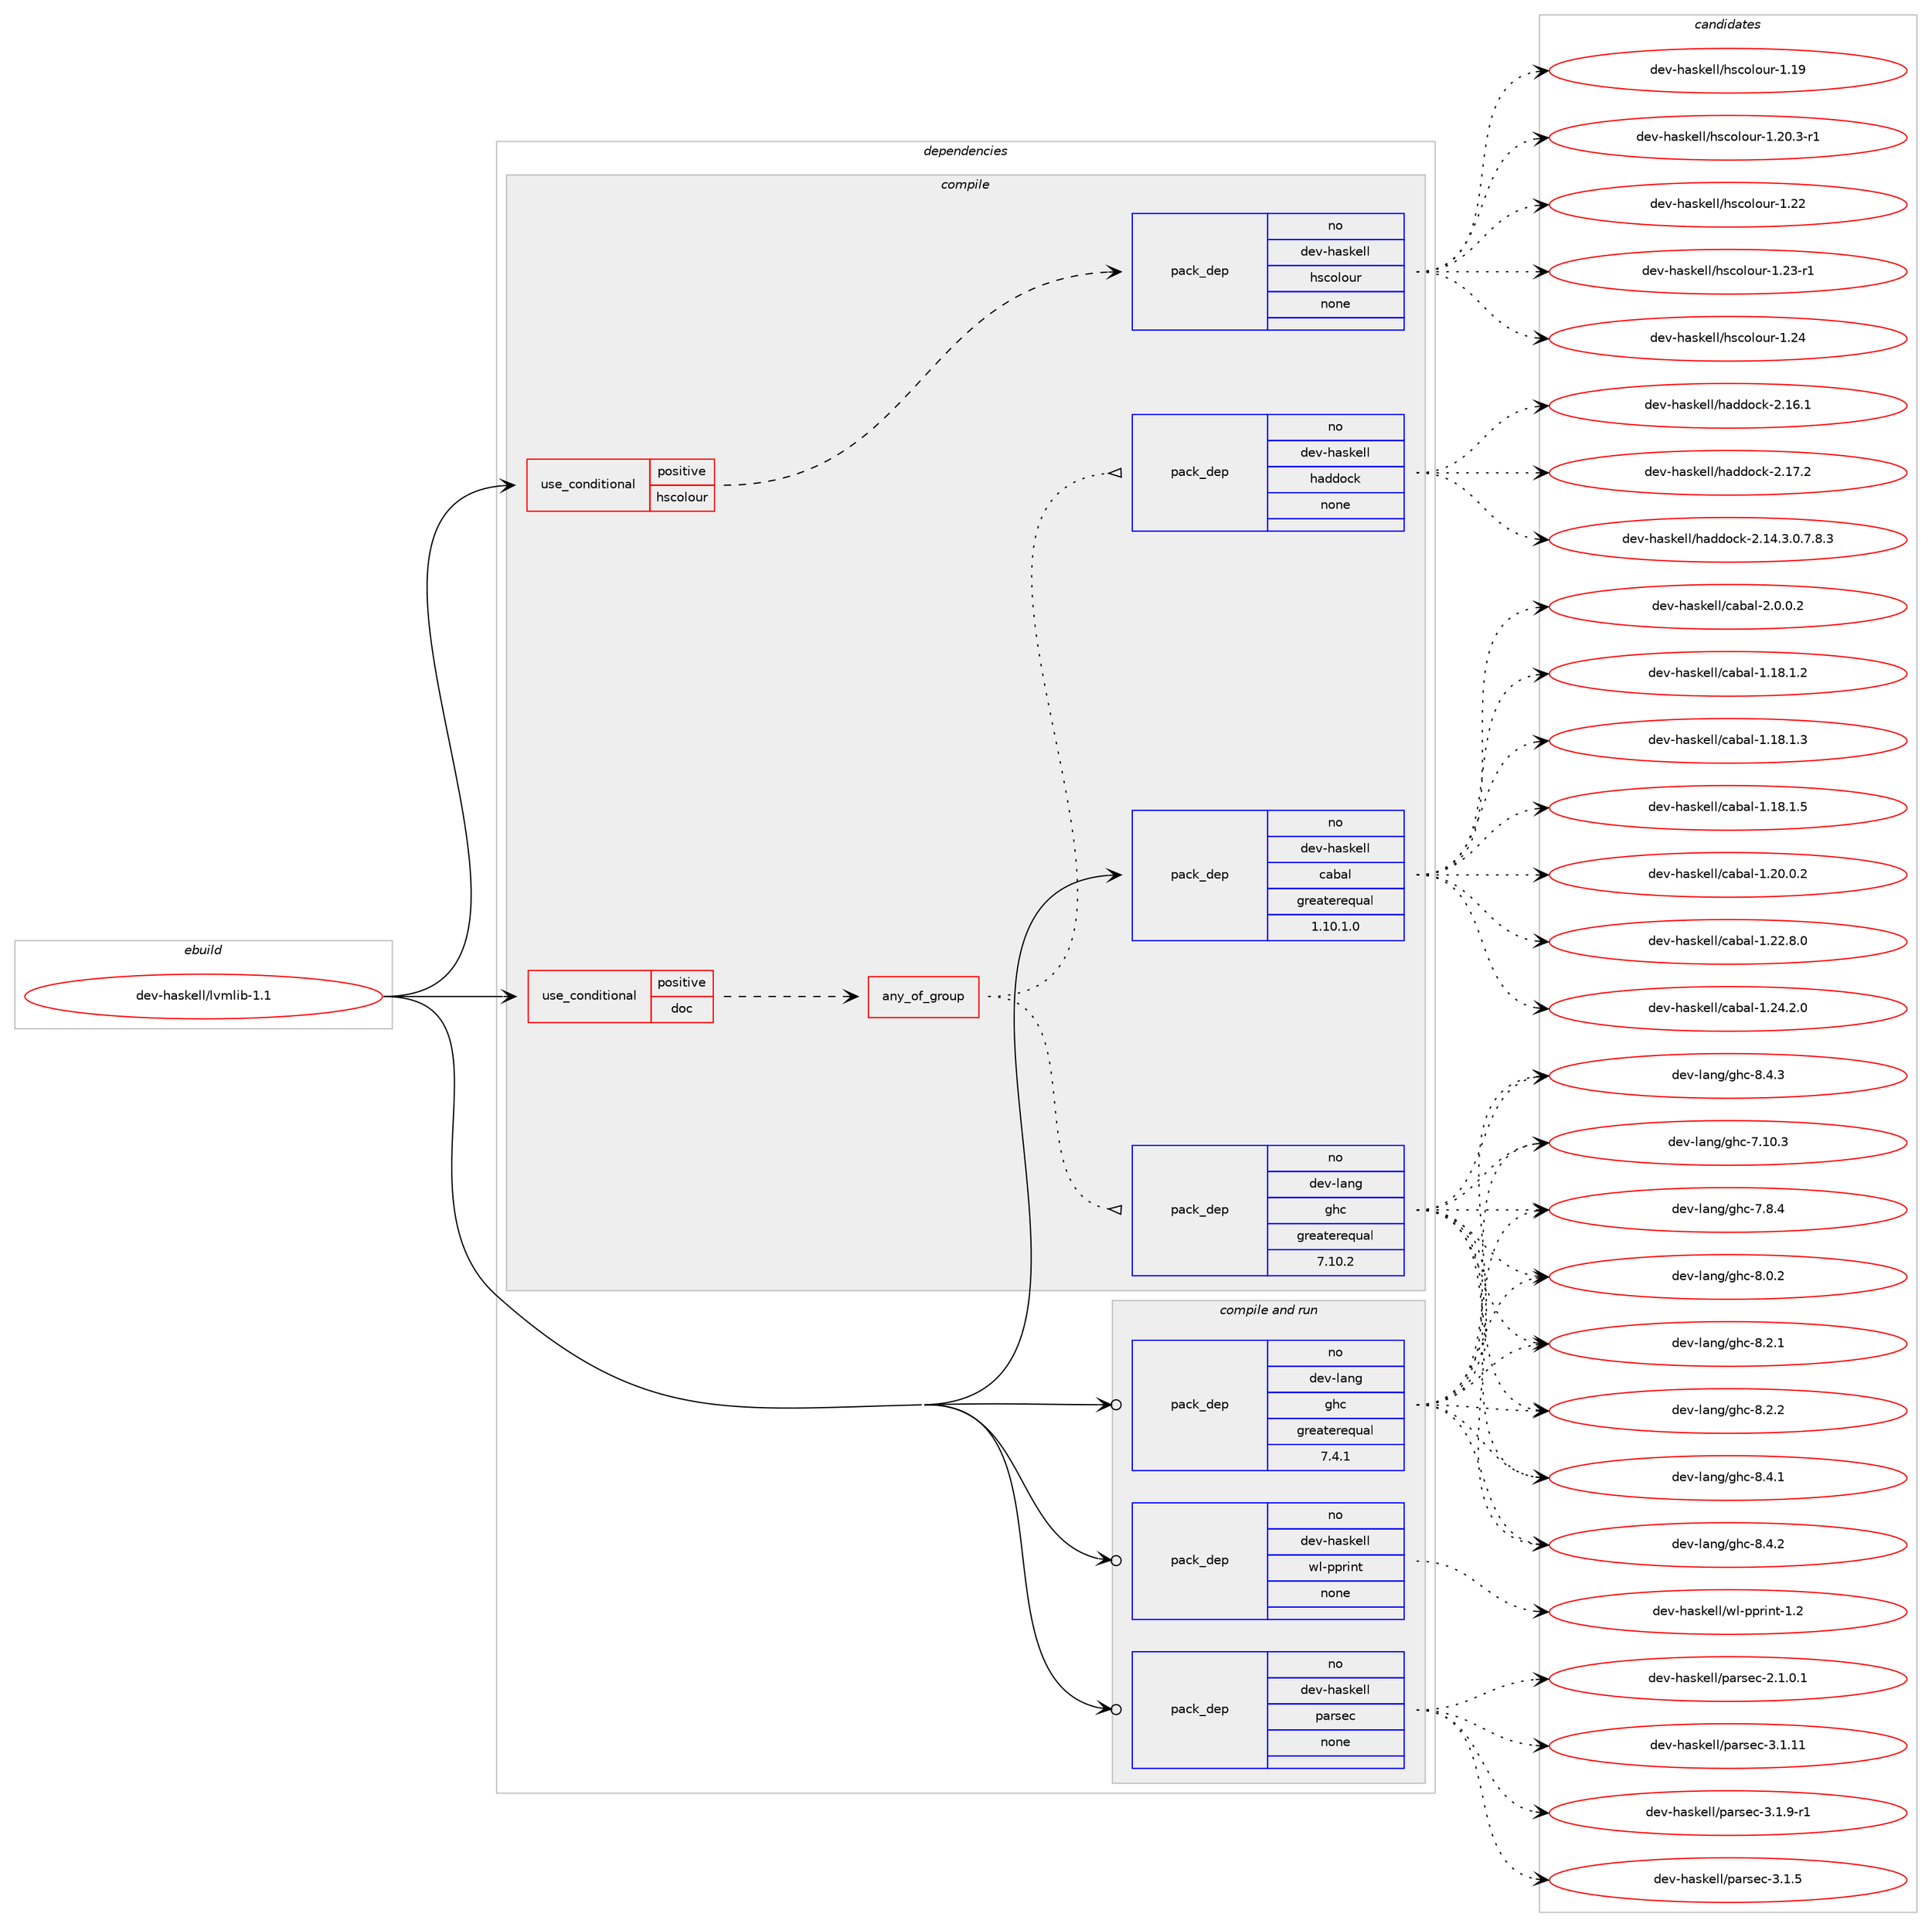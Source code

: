digraph prolog {

# *************
# Graph options
# *************

newrank=true;
concentrate=true;
compound=true;
graph [rankdir=LR,fontname=Helvetica,fontsize=10,ranksep=1.5];#, ranksep=2.5, nodesep=0.2];
edge  [arrowhead=vee];
node  [fontname=Helvetica,fontsize=10];

# **********
# The ebuild
# **********

subgraph cluster_leftcol {
color=gray;
rank=same;
label=<<i>ebuild</i>>;
id [label="dev-haskell/lvmlib-1.1", color=red, width=4, href="../dev-haskell/lvmlib-1.1.svg"];
}

# ****************
# The dependencies
# ****************

subgraph cluster_midcol {
color=gray;
label=<<i>dependencies</i>>;
subgraph cluster_compile {
fillcolor="#eeeeee";
style=filled;
label=<<i>compile</i>>;
subgraph cond360563 {
dependency1338758 [label=<<TABLE BORDER="0" CELLBORDER="1" CELLSPACING="0" CELLPADDING="4"><TR><TD ROWSPAN="3" CELLPADDING="10">use_conditional</TD></TR><TR><TD>positive</TD></TR><TR><TD>doc</TD></TR></TABLE>>, shape=none, color=red];
subgraph any21208 {
dependency1338759 [label=<<TABLE BORDER="0" CELLBORDER="1" CELLSPACING="0" CELLPADDING="4"><TR><TD CELLPADDING="10">any_of_group</TD></TR></TABLE>>, shape=none, color=red];subgraph pack956435 {
dependency1338760 [label=<<TABLE BORDER="0" CELLBORDER="1" CELLSPACING="0" CELLPADDING="4" WIDTH="220"><TR><TD ROWSPAN="6" CELLPADDING="30">pack_dep</TD></TR><TR><TD WIDTH="110">no</TD></TR><TR><TD>dev-haskell</TD></TR><TR><TD>haddock</TD></TR><TR><TD>none</TD></TR><TR><TD></TD></TR></TABLE>>, shape=none, color=blue];
}
dependency1338759:e -> dependency1338760:w [weight=20,style="dotted",arrowhead="oinv"];
subgraph pack956436 {
dependency1338761 [label=<<TABLE BORDER="0" CELLBORDER="1" CELLSPACING="0" CELLPADDING="4" WIDTH="220"><TR><TD ROWSPAN="6" CELLPADDING="30">pack_dep</TD></TR><TR><TD WIDTH="110">no</TD></TR><TR><TD>dev-lang</TD></TR><TR><TD>ghc</TD></TR><TR><TD>greaterequal</TD></TR><TR><TD>7.10.2</TD></TR></TABLE>>, shape=none, color=blue];
}
dependency1338759:e -> dependency1338761:w [weight=20,style="dotted",arrowhead="oinv"];
}
dependency1338758:e -> dependency1338759:w [weight=20,style="dashed",arrowhead="vee"];
}
id:e -> dependency1338758:w [weight=20,style="solid",arrowhead="vee"];
subgraph cond360564 {
dependency1338762 [label=<<TABLE BORDER="0" CELLBORDER="1" CELLSPACING="0" CELLPADDING="4"><TR><TD ROWSPAN="3" CELLPADDING="10">use_conditional</TD></TR><TR><TD>positive</TD></TR><TR><TD>hscolour</TD></TR></TABLE>>, shape=none, color=red];
subgraph pack956437 {
dependency1338763 [label=<<TABLE BORDER="0" CELLBORDER="1" CELLSPACING="0" CELLPADDING="4" WIDTH="220"><TR><TD ROWSPAN="6" CELLPADDING="30">pack_dep</TD></TR><TR><TD WIDTH="110">no</TD></TR><TR><TD>dev-haskell</TD></TR><TR><TD>hscolour</TD></TR><TR><TD>none</TD></TR><TR><TD></TD></TR></TABLE>>, shape=none, color=blue];
}
dependency1338762:e -> dependency1338763:w [weight=20,style="dashed",arrowhead="vee"];
}
id:e -> dependency1338762:w [weight=20,style="solid",arrowhead="vee"];
subgraph pack956438 {
dependency1338764 [label=<<TABLE BORDER="0" CELLBORDER="1" CELLSPACING="0" CELLPADDING="4" WIDTH="220"><TR><TD ROWSPAN="6" CELLPADDING="30">pack_dep</TD></TR><TR><TD WIDTH="110">no</TD></TR><TR><TD>dev-haskell</TD></TR><TR><TD>cabal</TD></TR><TR><TD>greaterequal</TD></TR><TR><TD>1.10.1.0</TD></TR></TABLE>>, shape=none, color=blue];
}
id:e -> dependency1338764:w [weight=20,style="solid",arrowhead="vee"];
}
subgraph cluster_compileandrun {
fillcolor="#eeeeee";
style=filled;
label=<<i>compile and run</i>>;
subgraph pack956439 {
dependency1338765 [label=<<TABLE BORDER="0" CELLBORDER="1" CELLSPACING="0" CELLPADDING="4" WIDTH="220"><TR><TD ROWSPAN="6" CELLPADDING="30">pack_dep</TD></TR><TR><TD WIDTH="110">no</TD></TR><TR><TD>dev-haskell</TD></TR><TR><TD>parsec</TD></TR><TR><TD>none</TD></TR><TR><TD></TD></TR></TABLE>>, shape=none, color=blue];
}
id:e -> dependency1338765:w [weight=20,style="solid",arrowhead="odotvee"];
subgraph pack956440 {
dependency1338766 [label=<<TABLE BORDER="0" CELLBORDER="1" CELLSPACING="0" CELLPADDING="4" WIDTH="220"><TR><TD ROWSPAN="6" CELLPADDING="30">pack_dep</TD></TR><TR><TD WIDTH="110">no</TD></TR><TR><TD>dev-haskell</TD></TR><TR><TD>wl-pprint</TD></TR><TR><TD>none</TD></TR><TR><TD></TD></TR></TABLE>>, shape=none, color=blue];
}
id:e -> dependency1338766:w [weight=20,style="solid",arrowhead="odotvee"];
subgraph pack956441 {
dependency1338767 [label=<<TABLE BORDER="0" CELLBORDER="1" CELLSPACING="0" CELLPADDING="4" WIDTH="220"><TR><TD ROWSPAN="6" CELLPADDING="30">pack_dep</TD></TR><TR><TD WIDTH="110">no</TD></TR><TR><TD>dev-lang</TD></TR><TR><TD>ghc</TD></TR><TR><TD>greaterequal</TD></TR><TR><TD>7.4.1</TD></TR></TABLE>>, shape=none, color=blue];
}
id:e -> dependency1338767:w [weight=20,style="solid",arrowhead="odotvee"];
}
subgraph cluster_run {
fillcolor="#eeeeee";
style=filled;
label=<<i>run</i>>;
}
}

# **************
# The candidates
# **************

subgraph cluster_choices {
rank=same;
color=gray;
label=<<i>candidates</i>>;

subgraph choice956435 {
color=black;
nodesep=1;
choice1001011184510497115107101108108471049710010011199107455046495246514648465546564651 [label="dev-haskell/haddock-2.14.3.0.7.8.3", color=red, width=4,href="../dev-haskell/haddock-2.14.3.0.7.8.3.svg"];
choice100101118451049711510710110810847104971001001119910745504649544649 [label="dev-haskell/haddock-2.16.1", color=red, width=4,href="../dev-haskell/haddock-2.16.1.svg"];
choice100101118451049711510710110810847104971001001119910745504649554650 [label="dev-haskell/haddock-2.17.2", color=red, width=4,href="../dev-haskell/haddock-2.17.2.svg"];
dependency1338760:e -> choice1001011184510497115107101108108471049710010011199107455046495246514648465546564651:w [style=dotted,weight="100"];
dependency1338760:e -> choice100101118451049711510710110810847104971001001119910745504649544649:w [style=dotted,weight="100"];
dependency1338760:e -> choice100101118451049711510710110810847104971001001119910745504649554650:w [style=dotted,weight="100"];
}
subgraph choice956436 {
color=black;
nodesep=1;
choice1001011184510897110103471031049945554649484651 [label="dev-lang/ghc-7.10.3", color=red, width=4,href="../dev-lang/ghc-7.10.3.svg"];
choice10010111845108971101034710310499455546564652 [label="dev-lang/ghc-7.8.4", color=red, width=4,href="../dev-lang/ghc-7.8.4.svg"];
choice10010111845108971101034710310499455646484650 [label="dev-lang/ghc-8.0.2", color=red, width=4,href="../dev-lang/ghc-8.0.2.svg"];
choice10010111845108971101034710310499455646504649 [label="dev-lang/ghc-8.2.1", color=red, width=4,href="../dev-lang/ghc-8.2.1.svg"];
choice10010111845108971101034710310499455646504650 [label="dev-lang/ghc-8.2.2", color=red, width=4,href="../dev-lang/ghc-8.2.2.svg"];
choice10010111845108971101034710310499455646524649 [label="dev-lang/ghc-8.4.1", color=red, width=4,href="../dev-lang/ghc-8.4.1.svg"];
choice10010111845108971101034710310499455646524650 [label="dev-lang/ghc-8.4.2", color=red, width=4,href="../dev-lang/ghc-8.4.2.svg"];
choice10010111845108971101034710310499455646524651 [label="dev-lang/ghc-8.4.3", color=red, width=4,href="../dev-lang/ghc-8.4.3.svg"];
dependency1338761:e -> choice1001011184510897110103471031049945554649484651:w [style=dotted,weight="100"];
dependency1338761:e -> choice10010111845108971101034710310499455546564652:w [style=dotted,weight="100"];
dependency1338761:e -> choice10010111845108971101034710310499455646484650:w [style=dotted,weight="100"];
dependency1338761:e -> choice10010111845108971101034710310499455646504649:w [style=dotted,weight="100"];
dependency1338761:e -> choice10010111845108971101034710310499455646504650:w [style=dotted,weight="100"];
dependency1338761:e -> choice10010111845108971101034710310499455646524649:w [style=dotted,weight="100"];
dependency1338761:e -> choice10010111845108971101034710310499455646524650:w [style=dotted,weight="100"];
dependency1338761:e -> choice10010111845108971101034710310499455646524651:w [style=dotted,weight="100"];
}
subgraph choice956437 {
color=black;
nodesep=1;
choice100101118451049711510710110810847104115991111081111171144549464957 [label="dev-haskell/hscolour-1.19", color=red, width=4,href="../dev-haskell/hscolour-1.19.svg"];
choice10010111845104971151071011081084710411599111108111117114454946504846514511449 [label="dev-haskell/hscolour-1.20.3-r1", color=red, width=4,href="../dev-haskell/hscolour-1.20.3-r1.svg"];
choice100101118451049711510710110810847104115991111081111171144549465050 [label="dev-haskell/hscolour-1.22", color=red, width=4,href="../dev-haskell/hscolour-1.22.svg"];
choice1001011184510497115107101108108471041159911110811111711445494650514511449 [label="dev-haskell/hscolour-1.23-r1", color=red, width=4,href="../dev-haskell/hscolour-1.23-r1.svg"];
choice100101118451049711510710110810847104115991111081111171144549465052 [label="dev-haskell/hscolour-1.24", color=red, width=4,href="../dev-haskell/hscolour-1.24.svg"];
dependency1338763:e -> choice100101118451049711510710110810847104115991111081111171144549464957:w [style=dotted,weight="100"];
dependency1338763:e -> choice10010111845104971151071011081084710411599111108111117114454946504846514511449:w [style=dotted,weight="100"];
dependency1338763:e -> choice100101118451049711510710110810847104115991111081111171144549465050:w [style=dotted,weight="100"];
dependency1338763:e -> choice1001011184510497115107101108108471041159911110811111711445494650514511449:w [style=dotted,weight="100"];
dependency1338763:e -> choice100101118451049711510710110810847104115991111081111171144549465052:w [style=dotted,weight="100"];
}
subgraph choice956438 {
color=black;
nodesep=1;
choice10010111845104971151071011081084799979897108454946495646494650 [label="dev-haskell/cabal-1.18.1.2", color=red, width=4,href="../dev-haskell/cabal-1.18.1.2.svg"];
choice10010111845104971151071011081084799979897108454946495646494651 [label="dev-haskell/cabal-1.18.1.3", color=red, width=4,href="../dev-haskell/cabal-1.18.1.3.svg"];
choice10010111845104971151071011081084799979897108454946495646494653 [label="dev-haskell/cabal-1.18.1.5", color=red, width=4,href="../dev-haskell/cabal-1.18.1.5.svg"];
choice10010111845104971151071011081084799979897108454946504846484650 [label="dev-haskell/cabal-1.20.0.2", color=red, width=4,href="../dev-haskell/cabal-1.20.0.2.svg"];
choice10010111845104971151071011081084799979897108454946505046564648 [label="dev-haskell/cabal-1.22.8.0", color=red, width=4,href="../dev-haskell/cabal-1.22.8.0.svg"];
choice10010111845104971151071011081084799979897108454946505246504648 [label="dev-haskell/cabal-1.24.2.0", color=red, width=4,href="../dev-haskell/cabal-1.24.2.0.svg"];
choice100101118451049711510710110810847999798971084550464846484650 [label="dev-haskell/cabal-2.0.0.2", color=red, width=4,href="../dev-haskell/cabal-2.0.0.2.svg"];
dependency1338764:e -> choice10010111845104971151071011081084799979897108454946495646494650:w [style=dotted,weight="100"];
dependency1338764:e -> choice10010111845104971151071011081084799979897108454946495646494651:w [style=dotted,weight="100"];
dependency1338764:e -> choice10010111845104971151071011081084799979897108454946495646494653:w [style=dotted,weight="100"];
dependency1338764:e -> choice10010111845104971151071011081084799979897108454946504846484650:w [style=dotted,weight="100"];
dependency1338764:e -> choice10010111845104971151071011081084799979897108454946505046564648:w [style=dotted,weight="100"];
dependency1338764:e -> choice10010111845104971151071011081084799979897108454946505246504648:w [style=dotted,weight="100"];
dependency1338764:e -> choice100101118451049711510710110810847999798971084550464846484650:w [style=dotted,weight="100"];
}
subgraph choice956439 {
color=black;
nodesep=1;
choice10010111845104971151071011081084711297114115101994550464946484649 [label="dev-haskell/parsec-2.1.0.1", color=red, width=4,href="../dev-haskell/parsec-2.1.0.1.svg"];
choice100101118451049711510710110810847112971141151019945514649464949 [label="dev-haskell/parsec-3.1.11", color=red, width=4,href="../dev-haskell/parsec-3.1.11.svg"];
choice1001011184510497115107101108108471129711411510199455146494653 [label="dev-haskell/parsec-3.1.5", color=red, width=4,href="../dev-haskell/parsec-3.1.5.svg"];
choice10010111845104971151071011081084711297114115101994551464946574511449 [label="dev-haskell/parsec-3.1.9-r1", color=red, width=4,href="../dev-haskell/parsec-3.1.9-r1.svg"];
dependency1338765:e -> choice10010111845104971151071011081084711297114115101994550464946484649:w [style=dotted,weight="100"];
dependency1338765:e -> choice100101118451049711510710110810847112971141151019945514649464949:w [style=dotted,weight="100"];
dependency1338765:e -> choice1001011184510497115107101108108471129711411510199455146494653:w [style=dotted,weight="100"];
dependency1338765:e -> choice10010111845104971151071011081084711297114115101994551464946574511449:w [style=dotted,weight="100"];
}
subgraph choice956440 {
color=black;
nodesep=1;
choice1001011184510497115107101108108471191084511211211410511011645494650 [label="dev-haskell/wl-pprint-1.2", color=red, width=4,href="../dev-haskell/wl-pprint-1.2.svg"];
dependency1338766:e -> choice1001011184510497115107101108108471191084511211211410511011645494650:w [style=dotted,weight="100"];
}
subgraph choice956441 {
color=black;
nodesep=1;
choice1001011184510897110103471031049945554649484651 [label="dev-lang/ghc-7.10.3", color=red, width=4,href="../dev-lang/ghc-7.10.3.svg"];
choice10010111845108971101034710310499455546564652 [label="dev-lang/ghc-7.8.4", color=red, width=4,href="../dev-lang/ghc-7.8.4.svg"];
choice10010111845108971101034710310499455646484650 [label="dev-lang/ghc-8.0.2", color=red, width=4,href="../dev-lang/ghc-8.0.2.svg"];
choice10010111845108971101034710310499455646504649 [label="dev-lang/ghc-8.2.1", color=red, width=4,href="../dev-lang/ghc-8.2.1.svg"];
choice10010111845108971101034710310499455646504650 [label="dev-lang/ghc-8.2.2", color=red, width=4,href="../dev-lang/ghc-8.2.2.svg"];
choice10010111845108971101034710310499455646524649 [label="dev-lang/ghc-8.4.1", color=red, width=4,href="../dev-lang/ghc-8.4.1.svg"];
choice10010111845108971101034710310499455646524650 [label="dev-lang/ghc-8.4.2", color=red, width=4,href="../dev-lang/ghc-8.4.2.svg"];
choice10010111845108971101034710310499455646524651 [label="dev-lang/ghc-8.4.3", color=red, width=4,href="../dev-lang/ghc-8.4.3.svg"];
dependency1338767:e -> choice1001011184510897110103471031049945554649484651:w [style=dotted,weight="100"];
dependency1338767:e -> choice10010111845108971101034710310499455546564652:w [style=dotted,weight="100"];
dependency1338767:e -> choice10010111845108971101034710310499455646484650:w [style=dotted,weight="100"];
dependency1338767:e -> choice10010111845108971101034710310499455646504649:w [style=dotted,weight="100"];
dependency1338767:e -> choice10010111845108971101034710310499455646504650:w [style=dotted,weight="100"];
dependency1338767:e -> choice10010111845108971101034710310499455646524649:w [style=dotted,weight="100"];
dependency1338767:e -> choice10010111845108971101034710310499455646524650:w [style=dotted,weight="100"];
dependency1338767:e -> choice10010111845108971101034710310499455646524651:w [style=dotted,weight="100"];
}
}

}
